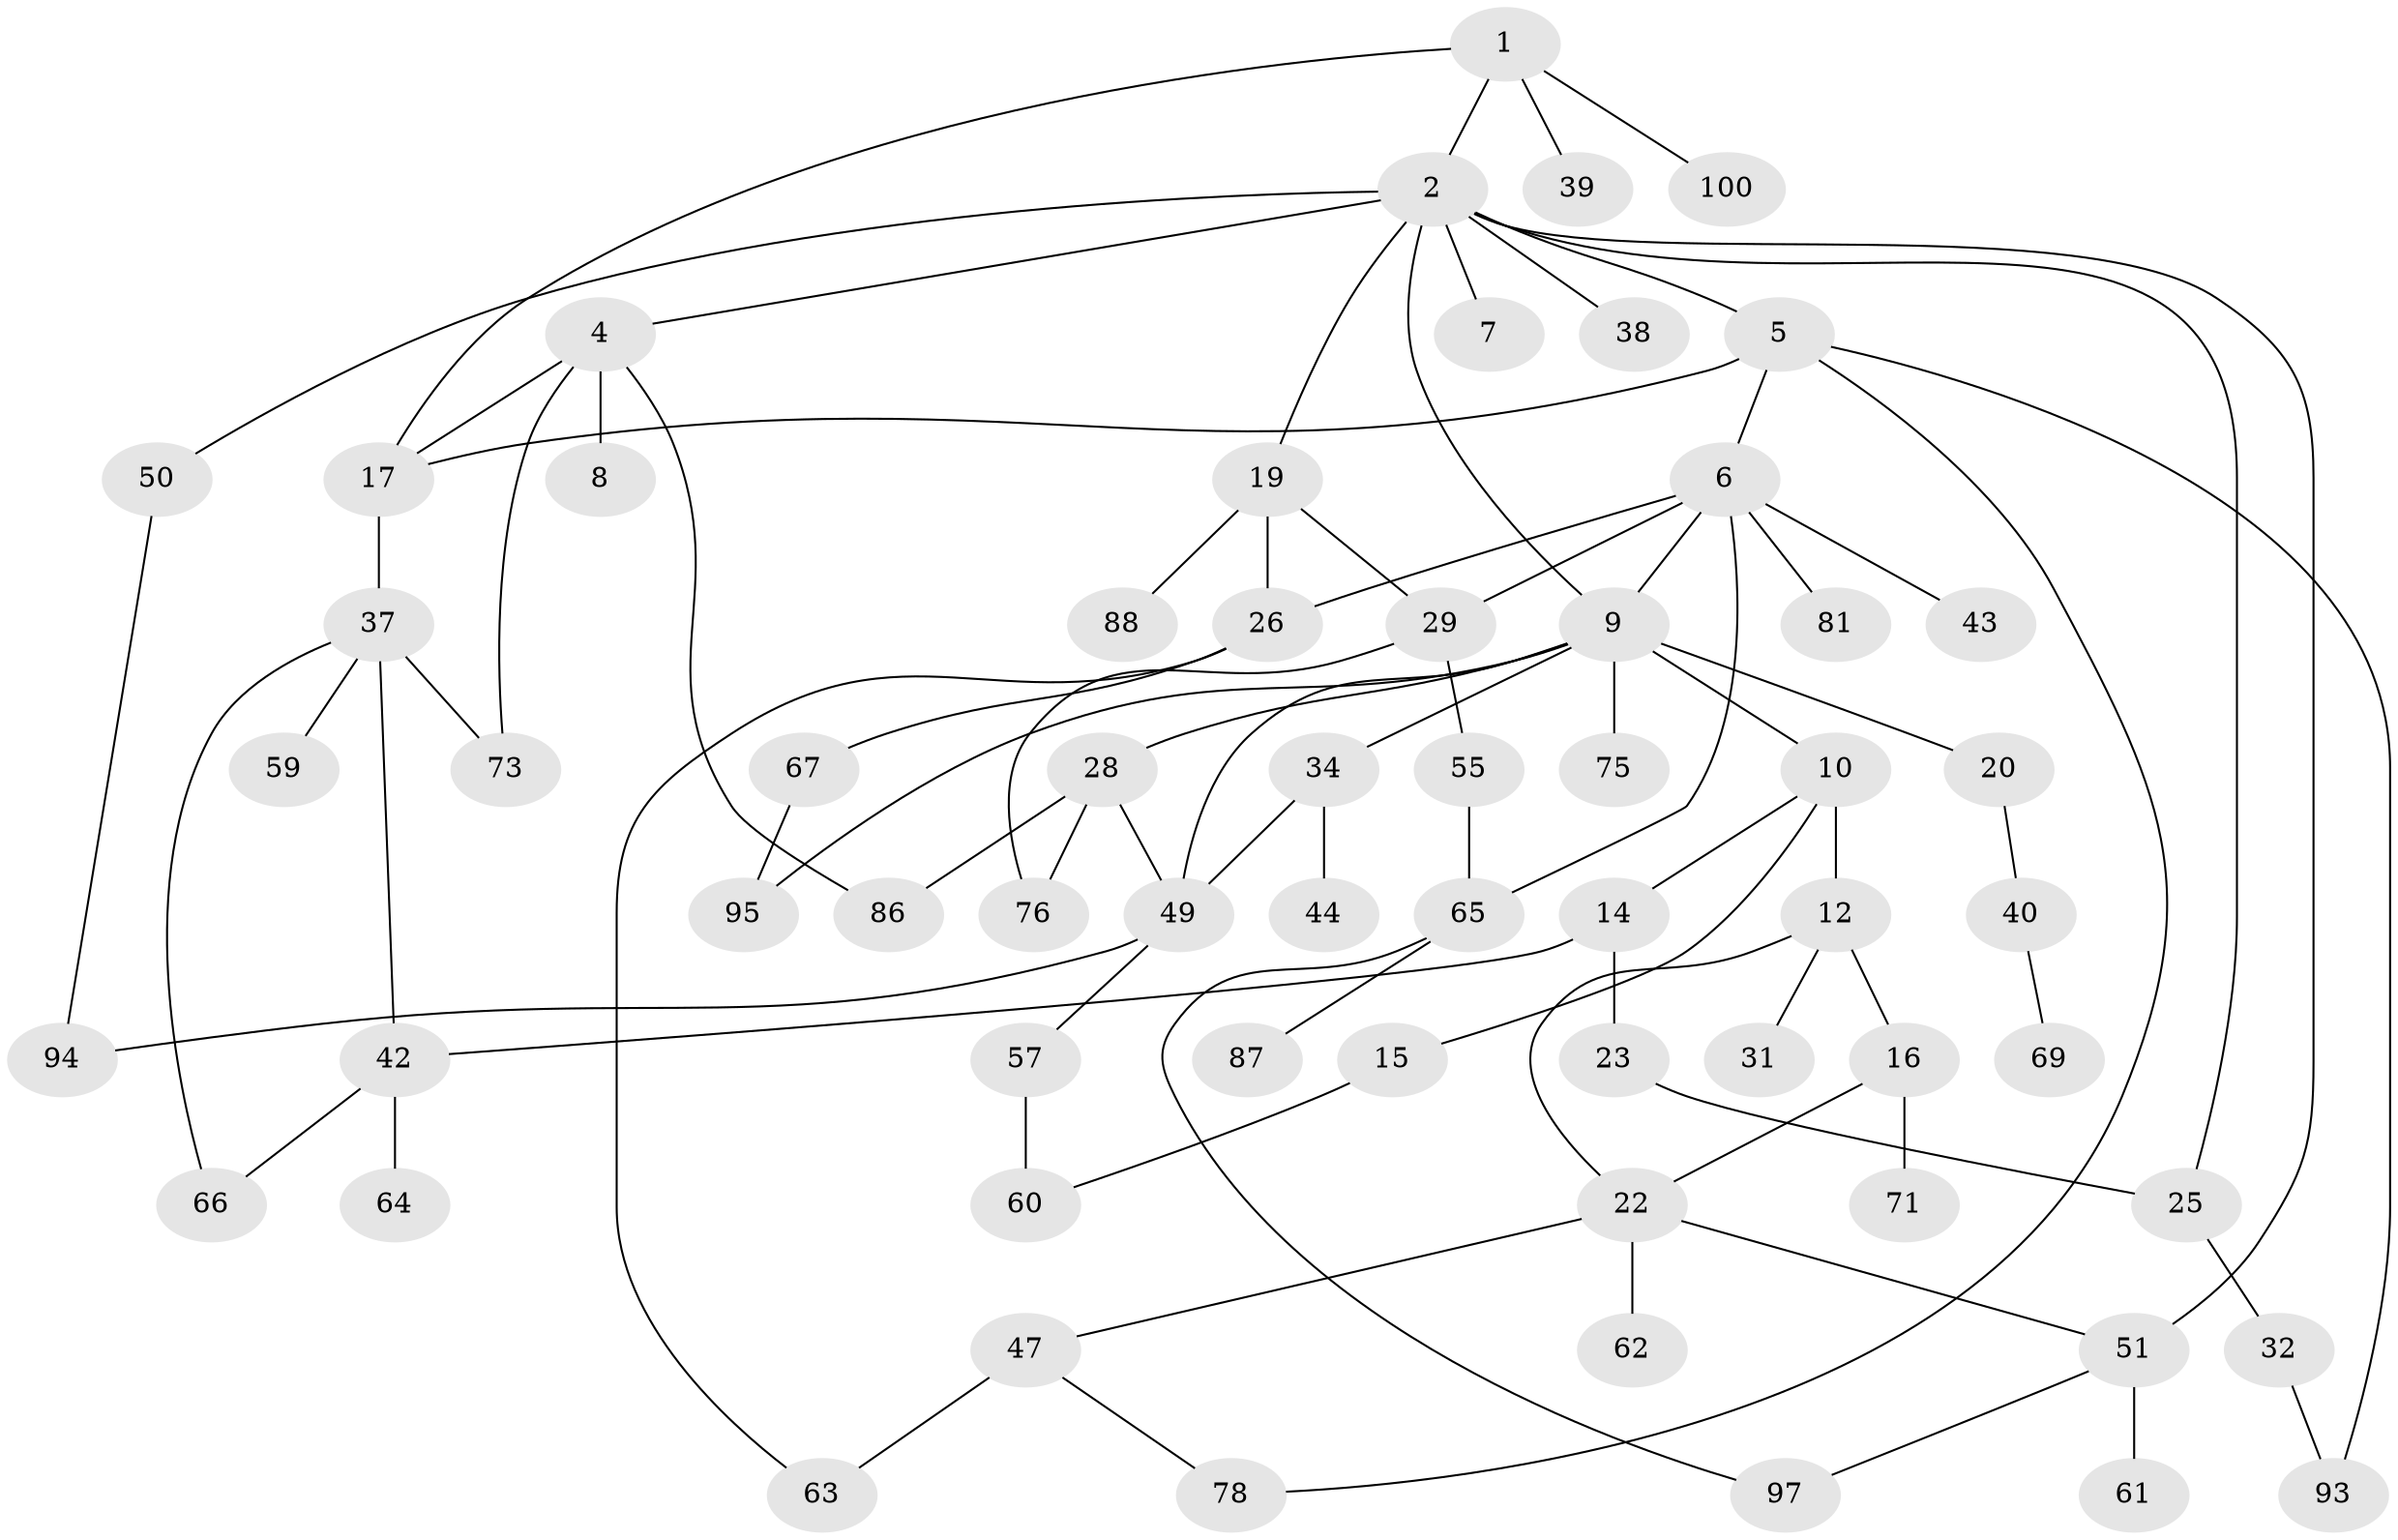// original degree distribution, {3: 0.16, 6: 0.03, 4: 0.12, 5: 0.04, 2: 0.44, 8: 0.01, 1: 0.2}
// Generated by graph-tools (version 1.1) at 2025/54/02/21/25 11:54:43]
// undirected, 62 vertices, 84 edges
graph export_dot {
graph [start="1"]
  node [color=gray90,style=filled];
  1 [super="+11"];
  2 [super="+3"];
  4 [super="+70"];
  5 [super="+48"];
  6 [super="+30"];
  7 [super="+18"];
  8 [super="+24"];
  9 [super="+13"];
  10 [super="+85"];
  12 [super="+52"];
  14 [super="+72"];
  15 [super="+41"];
  16 [super="+77"];
  17 [super="+90"];
  19 [super="+21"];
  20;
  22 [super="+36"];
  23 [super="+27"];
  25 [super="+33"];
  26 [super="+53"];
  28 [super="+45"];
  29 [super="+79"];
  31 [super="+46"];
  32;
  34 [super="+35"];
  37 [super="+92"];
  38;
  39;
  40;
  42 [super="+58"];
  43;
  44;
  47 [super="+82"];
  49 [super="+54"];
  50;
  51 [super="+80"];
  55 [super="+56"];
  57 [super="+68"];
  59;
  60;
  61;
  62;
  63 [super="+99"];
  64;
  65 [super="+84"];
  66 [super="+83"];
  67 [super="+74"];
  69;
  71;
  73 [super="+91"];
  75;
  76 [super="+96"];
  78;
  81;
  86 [super="+89"];
  87;
  88;
  93;
  94;
  95;
  97 [super="+98"];
  100;
  1 -- 2;
  1 -- 17;
  1 -- 100;
  1 -- 39;
  2 -- 4;
  2 -- 19;
  2 -- 25;
  2 -- 9;
  2 -- 50;
  2 -- 51;
  2 -- 5;
  2 -- 38;
  2 -- 7;
  4 -- 8;
  4 -- 73;
  4 -- 86;
  4 -- 17;
  5 -- 6;
  5 -- 78;
  5 -- 93;
  5 -- 17;
  6 -- 9;
  6 -- 26;
  6 -- 43;
  6 -- 65;
  6 -- 81;
  6 -- 29;
  9 -- 10 [weight=2];
  9 -- 28;
  9 -- 34;
  9 -- 49;
  9 -- 75;
  9 -- 20;
  9 -- 95;
  10 -- 12;
  10 -- 14;
  10 -- 15;
  12 -- 16;
  12 -- 22;
  12 -- 31 [weight=2];
  14 -- 23;
  14 -- 42;
  15 -- 60;
  16 -- 71;
  16 -- 22;
  17 -- 37;
  19 -- 88;
  19 -- 29;
  19 -- 26;
  20 -- 40;
  22 -- 47;
  22 -- 62;
  22 -- 51;
  23 -- 25 [weight=2];
  25 -- 32;
  26 -- 67;
  26 -- 63;
  28 -- 49;
  28 -- 86;
  28 -- 76;
  29 -- 55;
  29 -- 76;
  32 -- 93;
  34 -- 49;
  34 -- 44;
  37 -- 42;
  37 -- 59;
  37 -- 73;
  37 -- 66;
  40 -- 69;
  42 -- 64;
  42 -- 66;
  47 -- 63;
  47 -- 78;
  49 -- 57;
  49 -- 94;
  50 -- 94;
  51 -- 61;
  51 -- 97;
  55 -- 65;
  57 -- 60;
  65 -- 97;
  65 -- 87;
  67 -- 95;
}
